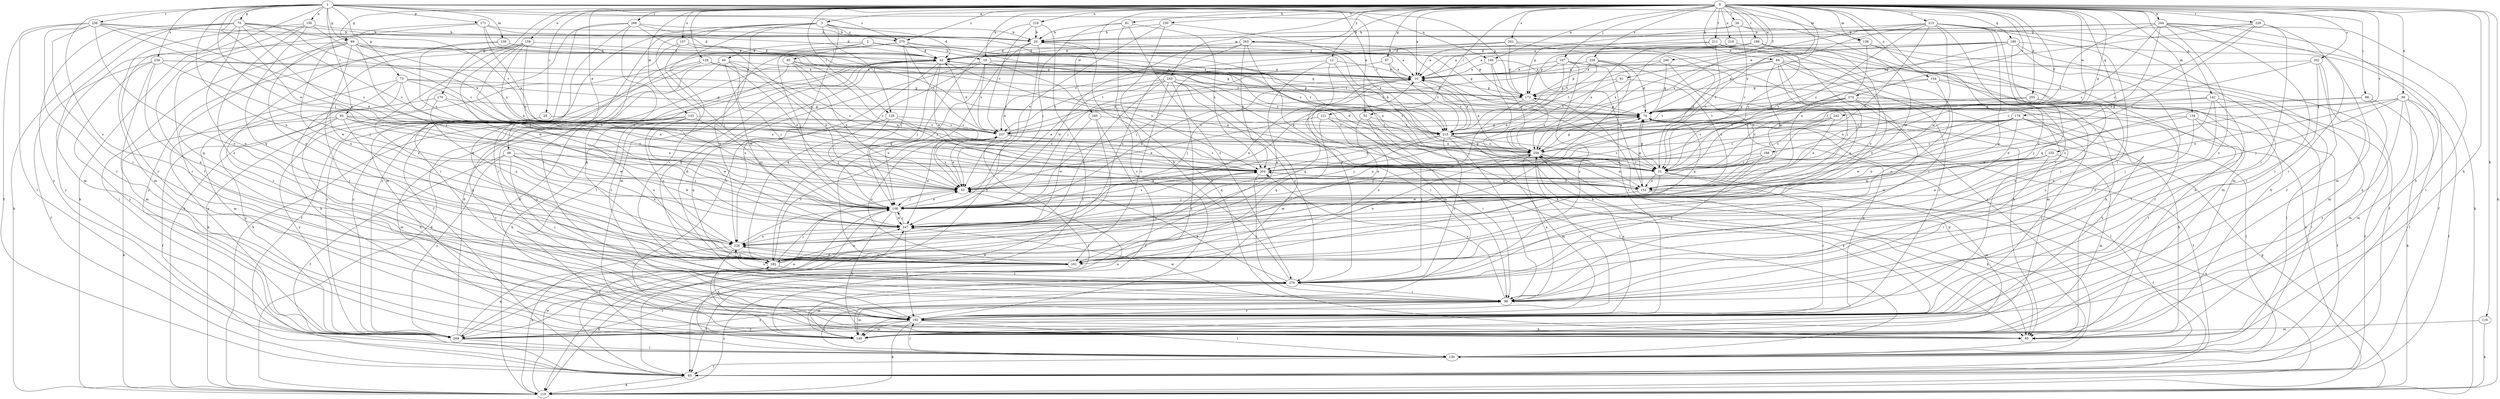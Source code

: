 strict digraph  {
0;
1;
2;
3;
10;
12;
19;
20;
26;
28;
31;
38;
40;
42;
46;
52;
53;
61;
63;
67;
69;
70;
73;
74;
81;
84;
85;
88;
93;
95;
96;
107;
108;
116;
119;
121;
126;
128;
130;
133;
134;
138;
139;
140;
142;
149;
150;
151;
154;
157;
158;
161;
168;
170;
171;
172;
178;
180;
182;
188;
192;
201;
202;
204;
211;
213;
215;
218;
219;
226;
228;
229;
230;
232;
234;
236;
237;
240;
242;
243;
244;
246;
247;
255;
258;
263;
266;
269;
274;
275;
279;
0 -> 3  [label=a];
0 -> 10  [label=a];
0 -> 12  [label=b];
0 -> 19  [label=b];
0 -> 26  [label=c];
0 -> 28  [label=c];
0 -> 38  [label=d];
0 -> 46  [label=e];
0 -> 52  [label=e];
0 -> 61  [label=f];
0 -> 67  [label=g];
0 -> 69  [label=g];
0 -> 81  [label=h];
0 -> 84  [label=h];
0 -> 85  [label=h];
0 -> 88  [label=i];
0 -> 107  [label=j];
0 -> 116  [label=k];
0 -> 119  [label=k];
0 -> 121  [label=l];
0 -> 126  [label=l];
0 -> 128  [label=l];
0 -> 133  [label=m];
0 -> 134  [label=m];
0 -> 138  [label=m];
0 -> 142  [label=n];
0 -> 149  [label=n];
0 -> 154  [label=o];
0 -> 157  [label=o];
0 -> 158  [label=o];
0 -> 168  [label=p];
0 -> 170  [label=p];
0 -> 178  [label=q];
0 -> 180  [label=q];
0 -> 188  [label=r];
0 -> 192  [label=r];
0 -> 201  [label=s];
0 -> 202  [label=s];
0 -> 211  [label=t];
0 -> 213  [label=t];
0 -> 215  [label=t];
0 -> 218  [label=u];
0 -> 219  [label=u];
0 -> 228  [label=v];
0 -> 229  [label=v];
0 -> 230  [label=v];
0 -> 232  [label=v];
0 -> 240  [label=w];
0 -> 242  [label=w];
0 -> 243  [label=w];
0 -> 244  [label=w];
0 -> 246  [label=w];
0 -> 255  [label=x];
0 -> 258  [label=x];
0 -> 263  [label=y];
0 -> 266  [label=y];
0 -> 274  [label=z];
0 -> 275  [label=z];
1 -> 52  [label=e];
1 -> 53  [label=e];
1 -> 69  [label=g];
1 -> 70  [label=g];
1 -> 73  [label=g];
1 -> 93  [label=i];
1 -> 108  [label=j];
1 -> 119  [label=k];
1 -> 138  [label=m];
1 -> 139  [label=m];
1 -> 149  [label=n];
1 -> 150  [label=n];
1 -> 161  [label=o];
1 -> 171  [label=p];
1 -> 172  [label=p];
1 -> 215  [label=t];
1 -> 226  [label=u];
1 -> 234  [label=v];
1 -> 236  [label=v];
1 -> 275  [label=z];
2 -> 19  [label=b];
2 -> 31  [label=c];
2 -> 40  [label=d];
2 -> 74  [label=g];
2 -> 95  [label=i];
2 -> 108  [label=j];
3 -> 20  [label=b];
3 -> 42  [label=d];
3 -> 85  [label=h];
3 -> 96  [label=i];
3 -> 128  [label=l];
3 -> 130  [label=l];
3 -> 140  [label=m];
3 -> 192  [label=r];
3 -> 269  [label=y];
3 -> 275  [label=z];
10 -> 172  [label=p];
10 -> 182  [label=q];
10 -> 215  [label=t];
12 -> 10  [label=a];
12 -> 85  [label=h];
12 -> 108  [label=j];
12 -> 140  [label=m];
12 -> 161  [label=o];
19 -> 10  [label=a];
19 -> 31  [label=c];
19 -> 108  [label=j];
19 -> 119  [label=k];
19 -> 151  [label=n];
19 -> 182  [label=q];
19 -> 237  [label=v];
20 -> 42  [label=d];
20 -> 53  [label=e];
20 -> 151  [label=n];
20 -> 161  [label=o];
20 -> 269  [label=y];
26 -> 20  [label=b];
26 -> 31  [label=c];
26 -> 119  [label=k];
26 -> 172  [label=p];
26 -> 247  [label=w];
28 -> 237  [label=v];
28 -> 269  [label=y];
31 -> 42  [label=d];
31 -> 74  [label=g];
31 -> 140  [label=m];
31 -> 151  [label=n];
31 -> 192  [label=r];
31 -> 247  [label=w];
38 -> 63  [label=f];
38 -> 74  [label=g];
38 -> 108  [label=j];
38 -> 130  [label=l];
38 -> 140  [label=m];
38 -> 151  [label=n];
38 -> 269  [label=y];
40 -> 10  [label=a];
40 -> 53  [label=e];
40 -> 63  [label=f];
40 -> 108  [label=j];
40 -> 119  [label=k];
40 -> 247  [label=w];
40 -> 269  [label=y];
42 -> 10  [label=a];
42 -> 53  [label=e];
42 -> 108  [label=j];
42 -> 182  [label=q];
42 -> 192  [label=r];
42 -> 204  [label=s];
42 -> 226  [label=u];
46 -> 63  [label=f];
46 -> 96  [label=i];
46 -> 108  [label=j];
46 -> 204  [label=s];
46 -> 226  [label=u];
46 -> 247  [label=w];
46 -> 269  [label=y];
52 -> 96  [label=i];
52 -> 182  [label=q];
52 -> 215  [label=t];
52 -> 279  [label=z];
53 -> 108  [label=j];
53 -> 237  [label=v];
61 -> 151  [label=n];
61 -> 172  [label=p];
61 -> 215  [label=t];
63 -> 119  [label=k];
67 -> 10  [label=a];
67 -> 108  [label=j];
67 -> 215  [label=t];
69 -> 42  [label=d];
69 -> 74  [label=g];
69 -> 108  [label=j];
69 -> 130  [label=l];
69 -> 182  [label=q];
69 -> 215  [label=t];
69 -> 226  [label=u];
69 -> 247  [label=w];
69 -> 258  [label=x];
69 -> 269  [label=y];
70 -> 20  [label=b];
70 -> 53  [label=e];
70 -> 119  [label=k];
70 -> 140  [label=m];
70 -> 161  [label=o];
70 -> 192  [label=r];
70 -> 204  [label=s];
70 -> 237  [label=v];
70 -> 258  [label=x];
70 -> 269  [label=y];
73 -> 31  [label=c];
73 -> 74  [label=g];
73 -> 85  [label=h];
73 -> 140  [label=m];
73 -> 151  [label=n];
73 -> 172  [label=p];
73 -> 269  [label=y];
74 -> 42  [label=d];
74 -> 63  [label=f];
74 -> 130  [label=l];
74 -> 237  [label=v];
81 -> 20  [label=b];
81 -> 108  [label=j];
81 -> 192  [label=r];
81 -> 204  [label=s];
81 -> 279  [label=z];
84 -> 10  [label=a];
84 -> 85  [label=h];
84 -> 108  [label=j];
84 -> 140  [label=m];
84 -> 151  [label=n];
84 -> 192  [label=r];
84 -> 226  [label=u];
84 -> 258  [label=x];
85 -> 42  [label=d];
88 -> 74  [label=g];
88 -> 108  [label=j];
88 -> 119  [label=k];
88 -> 140  [label=m];
93 -> 63  [label=f];
93 -> 85  [label=h];
93 -> 119  [label=k];
93 -> 151  [label=n];
93 -> 182  [label=q];
93 -> 204  [label=s];
93 -> 215  [label=t];
93 -> 247  [label=w];
95 -> 10  [label=a];
95 -> 53  [label=e];
95 -> 151  [label=n];
95 -> 182  [label=q];
95 -> 204  [label=s];
95 -> 215  [label=t];
96 -> 140  [label=m];
96 -> 192  [label=r];
96 -> 204  [label=s];
96 -> 247  [label=w];
96 -> 258  [label=x];
96 -> 269  [label=y];
107 -> 10  [label=a];
107 -> 53  [label=e];
107 -> 119  [label=k];
107 -> 192  [label=r];
107 -> 237  [label=v];
107 -> 279  [label=z];
108 -> 10  [label=a];
108 -> 53  [label=e];
108 -> 63  [label=f];
108 -> 85  [label=h];
108 -> 204  [label=s];
108 -> 247  [label=w];
116 -> 119  [label=k];
116 -> 140  [label=m];
119 -> 42  [label=d];
119 -> 74  [label=g];
119 -> 247  [label=w];
119 -> 258  [label=x];
119 -> 279  [label=z];
121 -> 53  [label=e];
121 -> 130  [label=l];
121 -> 161  [label=o];
121 -> 182  [label=q];
121 -> 215  [label=t];
126 -> 10  [label=a];
126 -> 53  [label=e];
126 -> 119  [label=k];
126 -> 204  [label=s];
126 -> 269  [label=y];
128 -> 108  [label=j];
128 -> 182  [label=q];
128 -> 204  [label=s];
128 -> 237  [label=v];
130 -> 63  [label=f];
130 -> 96  [label=i];
130 -> 172  [label=p];
130 -> 192  [label=r];
133 -> 108  [label=j];
133 -> 140  [label=m];
133 -> 161  [label=o];
133 -> 192  [label=r];
133 -> 226  [label=u];
133 -> 237  [label=v];
133 -> 247  [label=w];
133 -> 279  [label=z];
134 -> 53  [label=e];
134 -> 63  [label=f];
134 -> 96  [label=i];
134 -> 192  [label=r];
134 -> 215  [label=t];
138 -> 42  [label=d];
138 -> 63  [label=f];
138 -> 85  [label=h];
138 -> 151  [label=n];
139 -> 42  [label=d];
139 -> 74  [label=g];
139 -> 192  [label=r];
139 -> 204  [label=s];
140 -> 53  [label=e];
140 -> 108  [label=j];
140 -> 258  [label=x];
142 -> 63  [label=f];
142 -> 74  [label=g];
142 -> 96  [label=i];
142 -> 161  [label=o];
142 -> 215  [label=t];
142 -> 279  [label=z];
149 -> 10  [label=a];
149 -> 85  [label=h];
149 -> 151  [label=n];
149 -> 258  [label=x];
150 -> 20  [label=b];
150 -> 31  [label=c];
150 -> 140  [label=m];
150 -> 182  [label=q];
150 -> 192  [label=r];
150 -> 279  [label=z];
151 -> 63  [label=f];
151 -> 74  [label=g];
151 -> 85  [label=h];
151 -> 108  [label=j];
151 -> 204  [label=s];
154 -> 31  [label=c];
154 -> 130  [label=l];
154 -> 161  [label=o];
154 -> 172  [label=p];
154 -> 192  [label=r];
157 -> 31  [label=c];
157 -> 42  [label=d];
157 -> 108  [label=j];
157 -> 182  [label=q];
158 -> 31  [label=c];
158 -> 42  [label=d];
158 -> 53  [label=e];
158 -> 108  [label=j];
158 -> 161  [label=o];
158 -> 192  [label=r];
158 -> 247  [label=w];
158 -> 269  [label=y];
161 -> 10  [label=a];
161 -> 119  [label=k];
161 -> 226  [label=u];
161 -> 237  [label=v];
168 -> 31  [label=c];
168 -> 204  [label=s];
168 -> 279  [label=z];
170 -> 74  [label=g];
170 -> 204  [label=s];
170 -> 226  [label=u];
170 -> 269  [label=y];
171 -> 20  [label=b];
171 -> 42  [label=d];
171 -> 74  [label=g];
171 -> 161  [label=o];
171 -> 192  [label=r];
171 -> 258  [label=x];
172 -> 74  [label=g];
172 -> 108  [label=j];
172 -> 226  [label=u];
172 -> 258  [label=x];
178 -> 31  [label=c];
178 -> 85  [label=h];
178 -> 130  [label=l];
178 -> 161  [label=o];
178 -> 192  [label=r];
178 -> 204  [label=s];
178 -> 215  [label=t];
178 -> 247  [label=w];
178 -> 258  [label=x];
180 -> 10  [label=a];
180 -> 42  [label=d];
180 -> 63  [label=f];
180 -> 74  [label=g];
180 -> 85  [label=h];
180 -> 96  [label=i];
180 -> 182  [label=q];
180 -> 204  [label=s];
182 -> 108  [label=j];
182 -> 204  [label=s];
182 -> 237  [label=v];
182 -> 247  [label=w];
182 -> 279  [label=z];
188 -> 10  [label=a];
188 -> 31  [label=c];
188 -> 42  [label=d];
188 -> 96  [label=i];
188 -> 140  [label=m];
188 -> 172  [label=p];
188 -> 226  [label=u];
188 -> 258  [label=x];
192 -> 74  [label=g];
192 -> 85  [label=h];
192 -> 119  [label=k];
192 -> 130  [label=l];
192 -> 140  [label=m];
192 -> 258  [label=x];
192 -> 269  [label=y];
201 -> 10  [label=a];
201 -> 31  [label=c];
201 -> 42  [label=d];
201 -> 130  [label=l];
201 -> 172  [label=p];
201 -> 237  [label=v];
202 -> 10  [label=a];
202 -> 31  [label=c];
202 -> 96  [label=i];
202 -> 140  [label=m];
202 -> 192  [label=r];
204 -> 53  [label=e];
204 -> 74  [label=g];
204 -> 96  [label=i];
204 -> 151  [label=n];
211 -> 31  [label=c];
211 -> 42  [label=d];
211 -> 96  [label=i];
211 -> 108  [label=j];
211 -> 161  [label=o];
211 -> 215  [label=t];
213 -> 20  [label=b];
213 -> 31  [label=c];
213 -> 53  [label=e];
213 -> 96  [label=i];
213 -> 140  [label=m];
213 -> 161  [label=o];
213 -> 182  [label=q];
213 -> 204  [label=s];
213 -> 247  [label=w];
213 -> 258  [label=x];
213 -> 279  [label=z];
215 -> 10  [label=a];
215 -> 31  [label=c];
215 -> 96  [label=i];
215 -> 108  [label=j];
215 -> 140  [label=m];
215 -> 204  [label=s];
215 -> 258  [label=x];
215 -> 279  [label=z];
218 -> 20  [label=b];
218 -> 63  [label=f];
218 -> 182  [label=q];
218 -> 237  [label=v];
219 -> 42  [label=d];
219 -> 85  [label=h];
219 -> 258  [label=x];
226 -> 85  [label=h];
226 -> 108  [label=j];
226 -> 119  [label=k];
226 -> 161  [label=o];
226 -> 182  [label=q];
228 -> 10  [label=a];
228 -> 53  [label=e];
228 -> 74  [label=g];
228 -> 85  [label=h];
228 -> 172  [label=p];
228 -> 182  [label=q];
229 -> 20  [label=b];
229 -> 31  [label=c];
229 -> 53  [label=e];
229 -> 74  [label=g];
229 -> 96  [label=i];
229 -> 192  [label=r];
230 -> 20  [label=b];
230 -> 53  [label=e];
230 -> 85  [label=h];
230 -> 258  [label=x];
232 -> 96  [label=i];
232 -> 140  [label=m];
232 -> 151  [label=n];
232 -> 204  [label=s];
232 -> 247  [label=w];
234 -> 10  [label=a];
234 -> 63  [label=f];
234 -> 108  [label=j];
234 -> 140  [label=m];
234 -> 182  [label=q];
234 -> 215  [label=t];
234 -> 269  [label=y];
236 -> 20  [label=b];
236 -> 42  [label=d];
236 -> 53  [label=e];
236 -> 63  [label=f];
236 -> 96  [label=i];
236 -> 130  [label=l];
236 -> 161  [label=o];
236 -> 192  [label=r];
236 -> 204  [label=s];
237 -> 10  [label=a];
237 -> 42  [label=d];
237 -> 53  [label=e];
237 -> 74  [label=g];
237 -> 130  [label=l];
237 -> 204  [label=s];
237 -> 247  [label=w];
237 -> 258  [label=x];
240 -> 63  [label=f];
240 -> 119  [label=k];
240 -> 215  [label=t];
240 -> 247  [label=w];
242 -> 31  [label=c];
242 -> 151  [label=n];
242 -> 204  [label=s];
242 -> 215  [label=t];
243 -> 53  [label=e];
243 -> 96  [label=i];
243 -> 140  [label=m];
243 -> 161  [label=o];
243 -> 172  [label=p];
243 -> 226  [label=u];
243 -> 237  [label=v];
243 -> 269  [label=y];
243 -> 279  [label=z];
244 -> 10  [label=a];
244 -> 20  [label=b];
244 -> 53  [label=e];
244 -> 85  [label=h];
244 -> 130  [label=l];
244 -> 140  [label=m];
244 -> 192  [label=r];
244 -> 204  [label=s];
244 -> 258  [label=x];
244 -> 279  [label=z];
246 -> 10  [label=a];
246 -> 74  [label=g];
246 -> 151  [label=n];
246 -> 215  [label=t];
247 -> 10  [label=a];
247 -> 74  [label=g];
247 -> 108  [label=j];
247 -> 192  [label=r];
247 -> 226  [label=u];
255 -> 74  [label=g];
255 -> 161  [label=o];
255 -> 215  [label=t];
255 -> 279  [label=z];
258 -> 10  [label=a];
258 -> 20  [label=b];
258 -> 31  [label=c];
258 -> 74  [label=g];
258 -> 108  [label=j];
258 -> 151  [label=n];
258 -> 161  [label=o];
258 -> 192  [label=r];
258 -> 204  [label=s];
263 -> 10  [label=a];
263 -> 31  [label=c];
263 -> 42  [label=d];
263 -> 204  [label=s];
263 -> 226  [label=u];
263 -> 247  [label=w];
263 -> 279  [label=z];
266 -> 20  [label=b];
266 -> 31  [label=c];
266 -> 53  [label=e];
266 -> 96  [label=i];
266 -> 119  [label=k];
266 -> 140  [label=m];
266 -> 192  [label=r];
269 -> 42  [label=d];
269 -> 53  [label=e];
269 -> 130  [label=l];
269 -> 182  [label=q];
269 -> 279  [label=z];
274 -> 31  [label=c];
274 -> 74  [label=g];
274 -> 130  [label=l];
274 -> 182  [label=q];
274 -> 204  [label=s];
274 -> 215  [label=t];
274 -> 269  [label=y];
275 -> 42  [label=d];
275 -> 63  [label=f];
275 -> 108  [label=j];
275 -> 172  [label=p];
275 -> 215  [label=t];
275 -> 226  [label=u];
275 -> 237  [label=v];
279 -> 20  [label=b];
279 -> 42  [label=d];
279 -> 53  [label=e];
279 -> 63  [label=f];
279 -> 96  [label=i];
279 -> 140  [label=m];
279 -> 226  [label=u];
}
